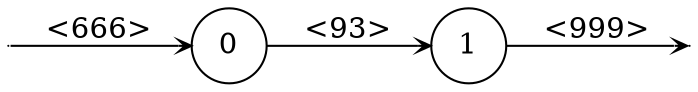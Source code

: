 digraph
{
  vcsn_context = "lao, z"
  rankdir = LR
  edge [arrowhead = vee, arrowsize = .6]
  {
    node [shape = point, width = 0]
    I0
    F1
  }
  {
    node [shape = circle, style = rounded, width = 0.5]
    0
    1
  }
  I0 -> 0 [label = "<666>"]
  0 -> 1 [label = "<93>"]
  1 -> F1 [label = "<999>"]
}
